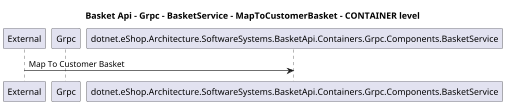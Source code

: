 @startuml
skinparam dpi 60

title Basket Api - Grpc - BasketService - MapToCustomerBasket - CONTAINER level

participant "External" as C4InterFlow.Utils.ExternalSystem
participant "Grpc" as dotnet.eShop.Architecture.SoftwareSystems.BasketApi.Containers.Grpc

C4InterFlow.Utils.ExternalSystem -> dotnet.eShop.Architecture.SoftwareSystems.BasketApi.Containers.Grpc.Components.BasketService : Map To Customer Basket


@enduml
